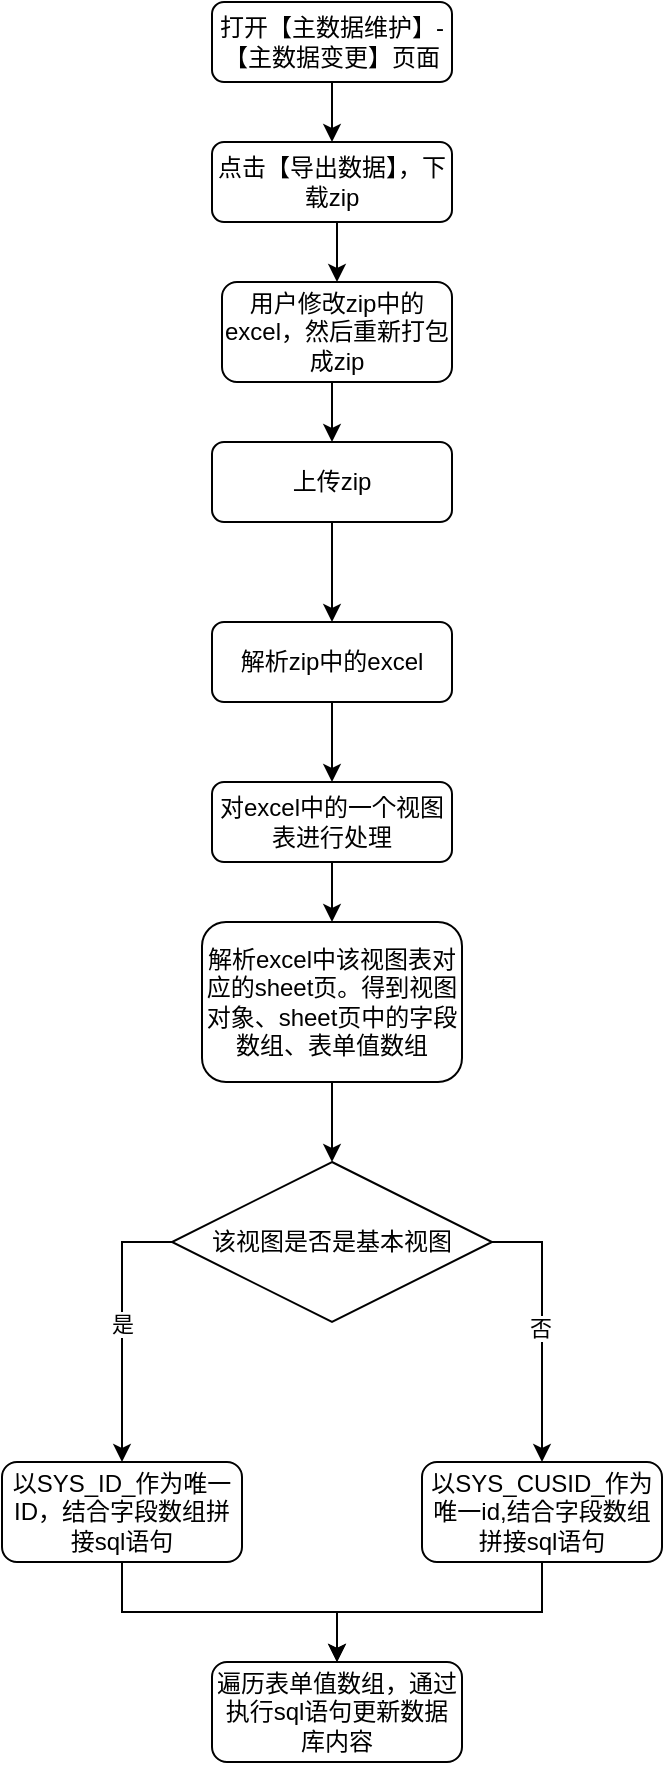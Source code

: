 <mxfile version="16.6.2" type="github">
  <diagram id="C5RBs43oDa-KdzZeNtuy" name="Page-1">
    <mxGraphModel dx="1673" dy="2065" grid="1" gridSize="10" guides="1" tooltips="1" connect="1" arrows="1" fold="1" page="1" pageScale="1" pageWidth="827" pageHeight="1169" math="0" shadow="0">
      <root>
        <mxCell id="WIyWlLk6GJQsqaUBKTNV-0" />
        <mxCell id="WIyWlLk6GJQsqaUBKTNV-1" parent="WIyWlLk6GJQsqaUBKTNV-0" />
        <mxCell id="l4L_RDBH0cpNp9VOybHX-0" style="edgeStyle=orthogonalEdgeStyle;rounded=0;orthogonalLoop=1;jettySize=auto;html=1;exitX=0.5;exitY=1;exitDx=0;exitDy=0;" parent="WIyWlLk6GJQsqaUBKTNV-1" source="WIyWlLk6GJQsqaUBKTNV-3" target="WIyWlLk6GJQsqaUBKTNV-11" edge="1">
          <mxGeometry relative="1" as="geometry" />
        </mxCell>
        <mxCell id="WIyWlLk6GJQsqaUBKTNV-3" value="上传zip" style="rounded=1;whiteSpace=wrap;html=1;fontSize=12;glass=0;strokeWidth=1;shadow=0;" parent="WIyWlLk6GJQsqaUBKTNV-1" vertex="1">
          <mxGeometry x="165" y="80" width="120" height="40" as="geometry" />
        </mxCell>
        <mxCell id="l4L_RDBH0cpNp9VOybHX-19" style="edgeStyle=orthogonalEdgeStyle;rounded=0;orthogonalLoop=1;jettySize=auto;html=1;exitX=0.5;exitY=1;exitDx=0;exitDy=0;entryX=0.5;entryY=0;entryDx=0;entryDy=0;" parent="WIyWlLk6GJQsqaUBKTNV-1" source="WIyWlLk6GJQsqaUBKTNV-11" target="l4L_RDBH0cpNp9VOybHX-2" edge="1">
          <mxGeometry relative="1" as="geometry" />
        </mxCell>
        <mxCell id="WIyWlLk6GJQsqaUBKTNV-11" value="解析zip中的excel" style="rounded=1;whiteSpace=wrap;html=1;fontSize=12;glass=0;strokeWidth=1;shadow=0;" parent="WIyWlLk6GJQsqaUBKTNV-1" vertex="1">
          <mxGeometry x="165" y="170" width="120" height="40" as="geometry" />
        </mxCell>
        <mxCell id="l4L_RDBH0cpNp9VOybHX-20" style="edgeStyle=orthogonalEdgeStyle;rounded=0;orthogonalLoop=1;jettySize=auto;html=1;exitX=0.5;exitY=1;exitDx=0;exitDy=0;" parent="WIyWlLk6GJQsqaUBKTNV-1" source="l4L_RDBH0cpNp9VOybHX-2" target="l4L_RDBH0cpNp9VOybHX-5" edge="1">
          <mxGeometry relative="1" as="geometry" />
        </mxCell>
        <mxCell id="l4L_RDBH0cpNp9VOybHX-2" value="对excel中的一个视图表进行处理" style="rounded=1;whiteSpace=wrap;html=1;fontSize=12;glass=0;strokeWidth=1;shadow=0;" parent="WIyWlLk6GJQsqaUBKTNV-1" vertex="1">
          <mxGeometry x="165" y="250" width="120" height="40" as="geometry" />
        </mxCell>
        <mxCell id="l4L_RDBH0cpNp9VOybHX-9" style="edgeStyle=orthogonalEdgeStyle;rounded=0;orthogonalLoop=1;jettySize=auto;html=1;exitX=0.5;exitY=1;exitDx=0;exitDy=0;" parent="WIyWlLk6GJQsqaUBKTNV-1" source="l4L_RDBH0cpNp9VOybHX-5" target="l4L_RDBH0cpNp9VOybHX-10" edge="1">
          <mxGeometry relative="1" as="geometry">
            <mxPoint x="225" y="460" as="targetPoint" />
          </mxGeometry>
        </mxCell>
        <mxCell id="l4L_RDBH0cpNp9VOybHX-5" value="解析excel中该视图表对应的sheet页。得到视图对象、sheet页中的字段数组、表单值数组" style="rounded=1;whiteSpace=wrap;html=1;fontSize=12;glass=0;strokeWidth=1;shadow=0;" parent="WIyWlLk6GJQsqaUBKTNV-1" vertex="1">
          <mxGeometry x="160" y="320" width="130" height="80" as="geometry" />
        </mxCell>
        <mxCell id="l4L_RDBH0cpNp9VOybHX-17" style="edgeStyle=orthogonalEdgeStyle;rounded=0;orthogonalLoop=1;jettySize=auto;html=1;exitX=0.5;exitY=1;exitDx=0;exitDy=0;" parent="WIyWlLk6GJQsqaUBKTNV-1" source="l4L_RDBH0cpNp9VOybHX-7" target="l4L_RDBH0cpNp9VOybHX-16" edge="1">
          <mxGeometry relative="1" as="geometry" />
        </mxCell>
        <mxCell id="l4L_RDBH0cpNp9VOybHX-7" value="以SYS_ID_作为唯一ID，结合字段数组拼接sql语句" style="rounded=1;whiteSpace=wrap;html=1;fontSize=12;glass=0;strokeWidth=1;shadow=0;" parent="WIyWlLk6GJQsqaUBKTNV-1" vertex="1">
          <mxGeometry x="60" y="590" width="120" height="50" as="geometry" />
        </mxCell>
        <mxCell id="l4L_RDBH0cpNp9VOybHX-11" style="edgeStyle=orthogonalEdgeStyle;rounded=0;orthogonalLoop=1;jettySize=auto;html=1;exitX=0;exitY=0.5;exitDx=0;exitDy=0;entryX=0.5;entryY=0;entryDx=0;entryDy=0;" parent="WIyWlLk6GJQsqaUBKTNV-1" source="l4L_RDBH0cpNp9VOybHX-10" target="l4L_RDBH0cpNp9VOybHX-7" edge="1">
          <mxGeometry relative="1" as="geometry" />
        </mxCell>
        <mxCell id="l4L_RDBH0cpNp9VOybHX-12" value="是" style="edgeLabel;html=1;align=center;verticalAlign=middle;resizable=0;points=[];" parent="l4L_RDBH0cpNp9VOybHX-11" vertex="1" connectable="0">
          <mxGeometry x="-0.022" relative="1" as="geometry">
            <mxPoint as="offset" />
          </mxGeometry>
        </mxCell>
        <mxCell id="l4L_RDBH0cpNp9VOybHX-14" style="edgeStyle=orthogonalEdgeStyle;rounded=0;orthogonalLoop=1;jettySize=auto;html=1;exitX=1;exitY=0.5;exitDx=0;exitDy=0;" parent="WIyWlLk6GJQsqaUBKTNV-1" source="l4L_RDBH0cpNp9VOybHX-10" target="l4L_RDBH0cpNp9VOybHX-13" edge="1">
          <mxGeometry relative="1" as="geometry" />
        </mxCell>
        <mxCell id="l4L_RDBH0cpNp9VOybHX-15" value="否" style="edgeLabel;html=1;align=center;verticalAlign=middle;resizable=0;points=[];" parent="l4L_RDBH0cpNp9VOybHX-14" vertex="1" connectable="0">
          <mxGeometry x="0.007" y="-1" relative="1" as="geometry">
            <mxPoint as="offset" />
          </mxGeometry>
        </mxCell>
        <mxCell id="l4L_RDBH0cpNp9VOybHX-10" value="该视图是否是基本视图" style="rhombus;whiteSpace=wrap;html=1;" parent="WIyWlLk6GJQsqaUBKTNV-1" vertex="1">
          <mxGeometry x="145" y="440" width="160" height="80" as="geometry" />
        </mxCell>
        <mxCell id="l4L_RDBH0cpNp9VOybHX-18" style="edgeStyle=orthogonalEdgeStyle;rounded=0;orthogonalLoop=1;jettySize=auto;html=1;exitX=0.5;exitY=1;exitDx=0;exitDy=0;entryX=0.5;entryY=0;entryDx=0;entryDy=0;" parent="WIyWlLk6GJQsqaUBKTNV-1" source="l4L_RDBH0cpNp9VOybHX-13" target="l4L_RDBH0cpNp9VOybHX-16" edge="1">
          <mxGeometry relative="1" as="geometry" />
        </mxCell>
        <mxCell id="l4L_RDBH0cpNp9VOybHX-13" value="以SYS_CUSID_作为唯一id,结合字段数组拼接sql语句" style="rounded=1;whiteSpace=wrap;html=1;fontSize=12;glass=0;strokeWidth=1;shadow=0;" parent="WIyWlLk6GJQsqaUBKTNV-1" vertex="1">
          <mxGeometry x="270" y="590" width="120" height="50" as="geometry" />
        </mxCell>
        <mxCell id="l4L_RDBH0cpNp9VOybHX-16" value="遍历表单值数组，通过执行sql语句更新数据库内容" style="rounded=1;whiteSpace=wrap;html=1;fontSize=12;glass=0;strokeWidth=1;shadow=0;" parent="WIyWlLk6GJQsqaUBKTNV-1" vertex="1">
          <mxGeometry x="165" y="690" width="125" height="50" as="geometry" />
        </mxCell>
        <mxCell id="KNjoDkJ49RzIfy2JCC_y-5" style="edgeStyle=orthogonalEdgeStyle;rounded=0;orthogonalLoop=1;jettySize=auto;html=1;exitX=0.5;exitY=1;exitDx=0;exitDy=0;entryX=0.5;entryY=0;entryDx=0;entryDy=0;" edge="1" parent="WIyWlLk6GJQsqaUBKTNV-1" source="KNjoDkJ49RzIfy2JCC_y-0" target="KNjoDkJ49RzIfy2JCC_y-1">
          <mxGeometry relative="1" as="geometry" />
        </mxCell>
        <mxCell id="KNjoDkJ49RzIfy2JCC_y-0" value="打开【主数据维护】-【主数据变更】页面" style="rounded=1;whiteSpace=wrap;html=1;fontSize=12;glass=0;strokeWidth=1;shadow=0;" vertex="1" parent="WIyWlLk6GJQsqaUBKTNV-1">
          <mxGeometry x="165" y="-140" width="120" height="40" as="geometry" />
        </mxCell>
        <mxCell id="KNjoDkJ49RzIfy2JCC_y-4" style="edgeStyle=orthogonalEdgeStyle;rounded=0;orthogonalLoop=1;jettySize=auto;html=1;exitX=0.5;exitY=1;exitDx=0;exitDy=0;entryX=0.5;entryY=0;entryDx=0;entryDy=0;" edge="1" parent="WIyWlLk6GJQsqaUBKTNV-1" source="KNjoDkJ49RzIfy2JCC_y-1" target="KNjoDkJ49RzIfy2JCC_y-2">
          <mxGeometry relative="1" as="geometry" />
        </mxCell>
        <mxCell id="KNjoDkJ49RzIfy2JCC_y-1" value="点击【导出数据】，下载zip" style="rounded=1;whiteSpace=wrap;html=1;fontSize=12;glass=0;strokeWidth=1;shadow=0;" vertex="1" parent="WIyWlLk6GJQsqaUBKTNV-1">
          <mxGeometry x="165" y="-70" width="120" height="40" as="geometry" />
        </mxCell>
        <mxCell id="KNjoDkJ49RzIfy2JCC_y-3" style="edgeStyle=orthogonalEdgeStyle;rounded=0;orthogonalLoop=1;jettySize=auto;html=1;exitX=0.5;exitY=1;exitDx=0;exitDy=0;entryX=0.5;entryY=0;entryDx=0;entryDy=0;" edge="1" parent="WIyWlLk6GJQsqaUBKTNV-1" source="KNjoDkJ49RzIfy2JCC_y-2" target="WIyWlLk6GJQsqaUBKTNV-3">
          <mxGeometry relative="1" as="geometry" />
        </mxCell>
        <mxCell id="KNjoDkJ49RzIfy2JCC_y-2" value="用户修改zip中的excel，然后重新打包成zip" style="rounded=1;whiteSpace=wrap;html=1;fontSize=12;glass=0;strokeWidth=1;shadow=0;" vertex="1" parent="WIyWlLk6GJQsqaUBKTNV-1">
          <mxGeometry x="170" width="115" height="50" as="geometry" />
        </mxCell>
      </root>
    </mxGraphModel>
  </diagram>
</mxfile>
